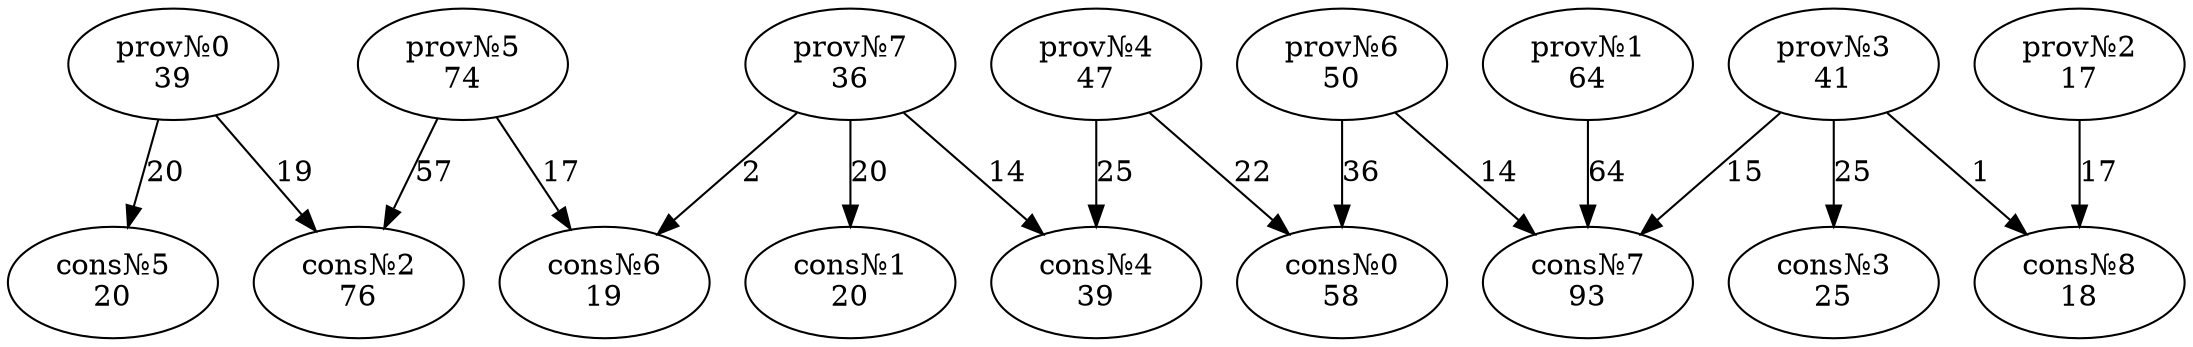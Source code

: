 digraph solution {
	"prov№0
39"
	"prov№1
64"
	"prov№2
17"
	"prov№3
41"
	"prov№4
47"
	"prov№5
74"
	"prov№6
50"
	"prov№7
36"
	"cons№0
58"
	"cons№1
20"
	"cons№2
76"
	"cons№3
25"
	"cons№4
39"
	"cons№5
20"
	"cons№6
19"
	"cons№7
93"
	"cons№8
18"
	"prov№0
39" -> "cons№2
76" [label=19]
	"prov№0
39" -> "cons№5
20" [label=20]
	"prov№1
64" -> "cons№7
93" [label=64]
	"prov№2
17" -> "cons№8
18" [label=17]
	"prov№3
41" -> "cons№3
25" [label=25]
	"prov№3
41" -> "cons№7
93" [label=15]
	"prov№3
41" -> "cons№8
18" [label=1]
	"prov№4
47" -> "cons№0
58" [label=22]
	"prov№4
47" -> "cons№4
39" [label=25]
	"prov№5
74" -> "cons№2
76" [label=57]
	"prov№5
74" -> "cons№6
19" [label=17]
	"prov№6
50" -> "cons№0
58" [label=36]
	"prov№6
50" -> "cons№7
93" [label=14]
	"prov№7
36" -> "cons№1
20" [label=20]
	"prov№7
36" -> "cons№4
39" [label=14]
	"prov№7
36" -> "cons№6
19" [label=2]
}
